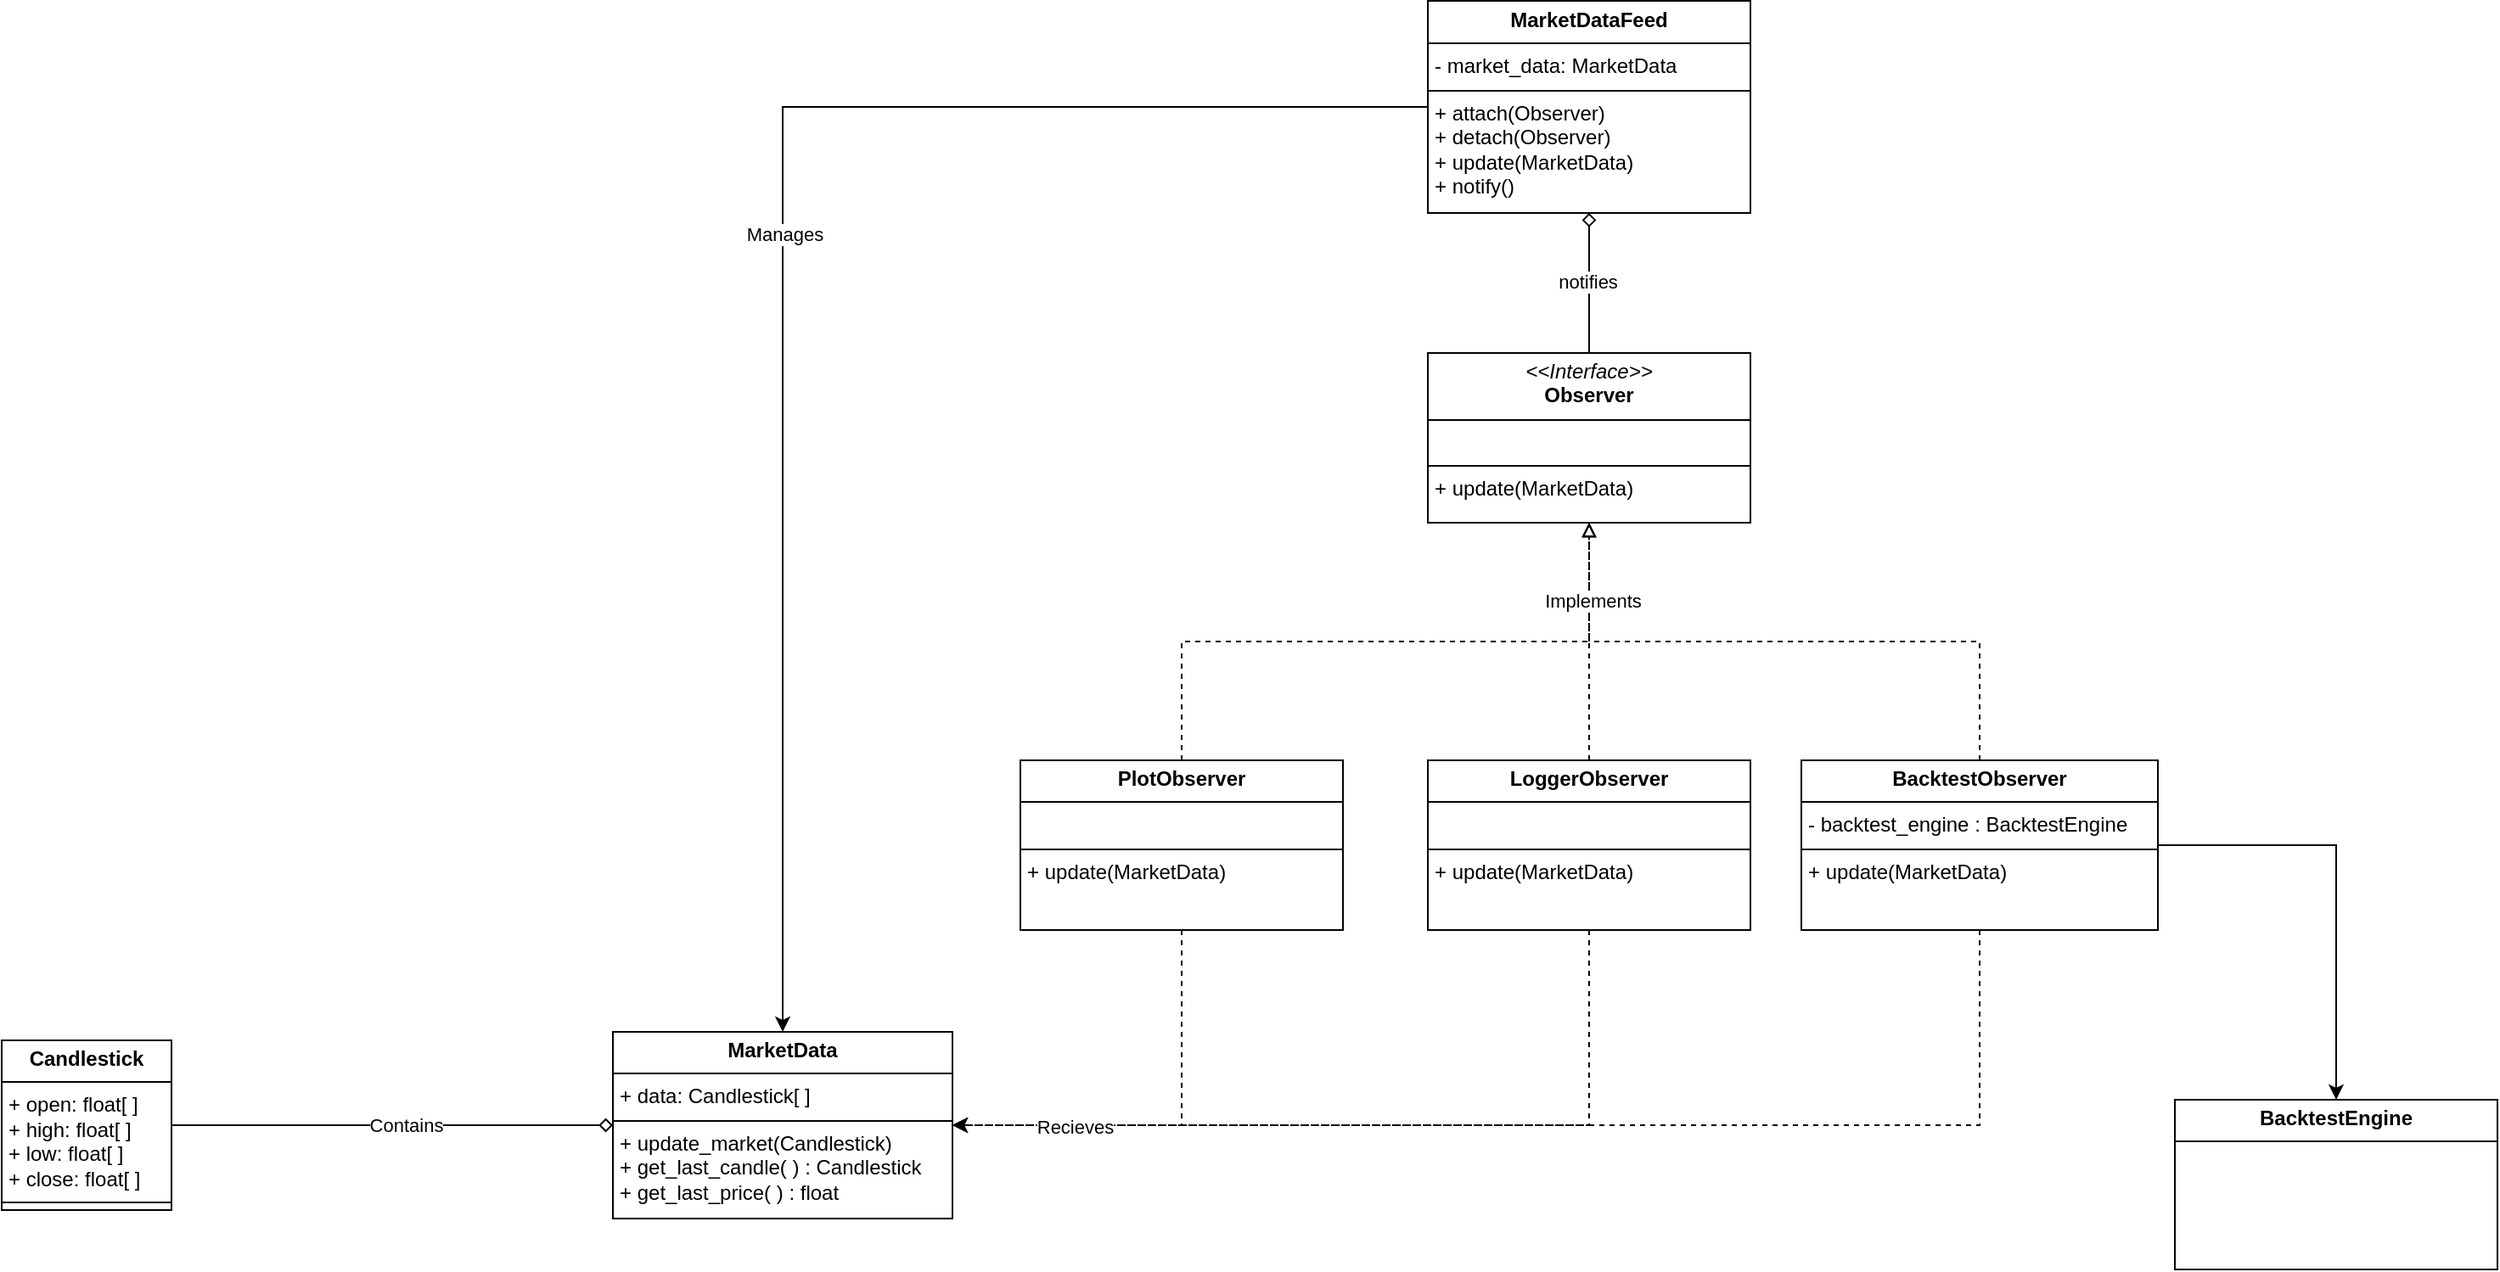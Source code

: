 <mxfile version="26.0.9">
  <diagram name="Page-1" id="9JX2t0Or7LpimqANOA2Z">
    <mxGraphModel dx="2578" dy="1003" grid="1" gridSize="10" guides="1" tooltips="1" connect="1" arrows="1" fold="1" page="1" pageScale="1" pageWidth="850" pageHeight="1100" math="0" shadow="0">
      <root>
        <mxCell id="0" />
        <mxCell id="1" parent="0" />
        <mxCell id="4zPNg0r05DYTZhRYqtiM-13" value="&lt;p style=&quot;margin:0px;margin-top:4px;text-align:center;&quot;&gt;&lt;b&gt;BacktestEngine&lt;/b&gt;&lt;/p&gt;&lt;hr size=&quot;1&quot; style=&quot;border-style:solid;&quot;&gt;&lt;p style=&quot;margin:0px;margin-left:4px;&quot;&gt;&lt;br&gt;&lt;/p&gt;" style="verticalAlign=top;align=left;overflow=fill;html=1;whiteSpace=wrap;" vertex="1" parent="1">
          <mxGeometry x="520" y="800" width="190" height="100" as="geometry" />
        </mxCell>
        <mxCell id="4zPNg0r05DYTZhRYqtiM-18" value="&lt;p style=&quot;margin:0px;margin-top:4px;text-align:center;&quot;&gt;&lt;b&gt;Candlestick&lt;/b&gt;&lt;/p&gt;&lt;hr size=&quot;1&quot; style=&quot;border-style:solid;&quot;&gt;&lt;p style=&quot;margin:0px;margin-left:4px;&quot;&gt;+ open: float[ ]&lt;/p&gt;&lt;p style=&quot;margin:0px;margin-left:4px;&quot;&gt;+ high:&amp;nbsp;&lt;span style=&quot;background-color: transparent; color: light-dark(rgb(0, 0, 0), rgb(255, 255, 255));&quot;&gt;float[ ]&lt;/span&gt;&lt;/p&gt;&lt;p style=&quot;margin:0px;margin-left:4px;&quot;&gt;+ low: float[ ]&lt;br&gt;+ close:&amp;nbsp;&lt;span style=&quot;background-color: transparent; color: light-dark(rgb(0, 0, 0), rgb(255, 255, 255));&quot;&gt;float[ ]&lt;/span&gt;&lt;/p&gt;&lt;hr size=&quot;1&quot; style=&quot;border-style:solid;&quot;&gt;&lt;p style=&quot;margin:0px;margin-left:4px;&quot;&gt;&lt;br&gt;&lt;/p&gt;" style="verticalAlign=top;align=left;overflow=fill;html=1;whiteSpace=wrap;" vertex="1" parent="1">
          <mxGeometry x="-760" y="765" width="100" height="100" as="geometry" />
        </mxCell>
        <mxCell id="4zPNg0r05DYTZhRYqtiM-27" style="edgeStyle=orthogonalEdgeStyle;rounded=0;orthogonalLoop=1;jettySize=auto;html=1;entryX=1;entryY=0.5;entryDx=0;entryDy=0;endArrow=none;startFill=0;startArrow=diamond;" edge="1" parent="1" source="4zPNg0r05DYTZhRYqtiM-26" target="4zPNg0r05DYTZhRYqtiM-18">
          <mxGeometry relative="1" as="geometry" />
        </mxCell>
        <mxCell id="4zPNg0r05DYTZhRYqtiM-28" value="Contains" style="edgeLabel;html=1;align=center;verticalAlign=middle;resizable=0;points=[];" vertex="1" connectable="0" parent="4zPNg0r05DYTZhRYqtiM-27">
          <mxGeometry x="-0.061" relative="1" as="geometry">
            <mxPoint as="offset" />
          </mxGeometry>
        </mxCell>
        <mxCell id="4zPNg0r05DYTZhRYqtiM-26" value="&lt;p style=&quot;margin:0px;margin-top:4px;text-align:center;&quot;&gt;&lt;b&gt;MarketData&lt;/b&gt;&lt;/p&gt;&lt;hr size=&quot;1&quot; style=&quot;border-style:solid;&quot;&gt;&lt;p style=&quot;margin:0px;margin-left:4px;&quot;&gt;+ data: Candlestick[ ]&lt;/p&gt;&lt;hr size=&quot;1&quot; style=&quot;border-style:solid;&quot;&gt;&lt;p style=&quot;margin:0px;margin-left:4px;&quot;&gt;+ update_market(Candlestick)&lt;/p&gt;&lt;p style=&quot;margin:0px;margin-left:4px;&quot;&gt;+ get_last_candle( ) : Candlestick&lt;/p&gt;&lt;p style=&quot;margin:0px;margin-left:4px;&quot;&gt;+ get_last_price( ) : float&lt;/p&gt;" style="verticalAlign=top;align=left;overflow=fill;html=1;whiteSpace=wrap;" vertex="1" parent="1">
          <mxGeometry x="-400" y="760" width="200" height="110" as="geometry" />
        </mxCell>
        <mxCell id="4zPNg0r05DYTZhRYqtiM-30" style="edgeStyle=orthogonalEdgeStyle;rounded=0;orthogonalLoop=1;jettySize=auto;html=1;entryX=0.5;entryY=0;entryDx=0;entryDy=0;" edge="1" parent="1" source="4zPNg0r05DYTZhRYqtiM-29" target="4zPNg0r05DYTZhRYqtiM-26">
          <mxGeometry relative="1" as="geometry" />
        </mxCell>
        <mxCell id="4zPNg0r05DYTZhRYqtiM-31" value="Manages" style="edgeLabel;html=1;align=center;verticalAlign=middle;resizable=0;points=[];" vertex="1" connectable="0" parent="4zPNg0r05DYTZhRYqtiM-30">
          <mxGeometry x="-0.016" y="1" relative="1" as="geometry">
            <mxPoint as="offset" />
          </mxGeometry>
        </mxCell>
        <mxCell id="4zPNg0r05DYTZhRYqtiM-33" style="edgeStyle=orthogonalEdgeStyle;rounded=0;orthogonalLoop=1;jettySize=auto;html=1;entryX=0.5;entryY=0;entryDx=0;entryDy=0;startArrow=diamond;startFill=0;endArrow=none;" edge="1" parent="1" source="4zPNg0r05DYTZhRYqtiM-29" target="4zPNg0r05DYTZhRYqtiM-32">
          <mxGeometry relative="1" as="geometry" />
        </mxCell>
        <mxCell id="4zPNg0r05DYTZhRYqtiM-34" value="notifies" style="edgeLabel;html=1;align=center;verticalAlign=middle;resizable=0;points=[];" vertex="1" connectable="0" parent="4zPNg0r05DYTZhRYqtiM-33">
          <mxGeometry x="-0.028" y="-1" relative="1" as="geometry">
            <mxPoint as="offset" />
          </mxGeometry>
        </mxCell>
        <mxCell id="4zPNg0r05DYTZhRYqtiM-29" value="&lt;p style=&quot;margin:0px;margin-top:4px;text-align:center;&quot;&gt;&lt;b&gt;MarketDataFeed&lt;/b&gt;&lt;/p&gt;&lt;hr size=&quot;1&quot; style=&quot;border-style:solid;&quot;&gt;&lt;p style=&quot;margin:0px;margin-left:4px;&quot;&gt;- market_data: MarketData&lt;/p&gt;&lt;hr size=&quot;1&quot; style=&quot;border-style:solid;&quot;&gt;&lt;p style=&quot;margin:0px;margin-left:4px;&quot;&gt;+ attach(Observer)&lt;br&gt;&lt;/p&gt;&lt;p style=&quot;margin:0px;margin-left:4px;&quot;&gt;+ detach(Observer)&lt;/p&gt;&lt;p style=&quot;margin:0px;margin-left:4px;&quot;&gt;+ update(MarketData)&lt;/p&gt;&lt;p style=&quot;margin:0px;margin-left:4px;&quot;&gt;+ notify()&lt;/p&gt;" style="verticalAlign=top;align=left;overflow=fill;html=1;whiteSpace=wrap;" vertex="1" parent="1">
          <mxGeometry x="80" y="152.5" width="190" height="125" as="geometry" />
        </mxCell>
        <mxCell id="4zPNg0r05DYTZhRYqtiM-32" value="&lt;p style=&quot;margin:0px;margin-top:4px;text-align:center;&quot;&gt;&lt;i&gt;&amp;lt;&amp;lt;Interface&amp;gt;&amp;gt;&lt;/i&gt;&lt;br&gt;&lt;b&gt;Observer&lt;/b&gt;&lt;/p&gt;&lt;hr size=&quot;1&quot; style=&quot;border-style:solid;&quot;&gt;&lt;p style=&quot;margin:0px;margin-left:4px;&quot;&gt;&lt;br&gt;&lt;/p&gt;&lt;hr size=&quot;1&quot; style=&quot;border-style:solid;&quot;&gt;&lt;p style=&quot;margin:0px;margin-left:4px;&quot;&gt;+ update(MarketData)&lt;br&gt;&lt;/p&gt;" style="verticalAlign=top;align=left;overflow=fill;html=1;whiteSpace=wrap;" vertex="1" parent="1">
          <mxGeometry x="80" y="360" width="190" height="100" as="geometry" />
        </mxCell>
        <mxCell id="4zPNg0r05DYTZhRYqtiM-42" style="edgeStyle=orthogonalEdgeStyle;rounded=0;orthogonalLoop=1;jettySize=auto;html=1;entryX=0.5;entryY=1;entryDx=0;entryDy=0;dashed=1;endArrow=block;endFill=0;" edge="1" parent="1" source="4zPNg0r05DYTZhRYqtiM-35" target="4zPNg0r05DYTZhRYqtiM-32">
          <mxGeometry relative="1" as="geometry" />
        </mxCell>
        <mxCell id="4zPNg0r05DYTZhRYqtiM-45" style="edgeStyle=orthogonalEdgeStyle;rounded=0;orthogonalLoop=1;jettySize=auto;html=1;entryX=1;entryY=0.5;entryDx=0;entryDy=0;exitX=0.5;exitY=1;exitDx=0;exitDy=0;dashed=1;" edge="1" parent="1" source="4zPNg0r05DYTZhRYqtiM-35" target="4zPNg0r05DYTZhRYqtiM-26">
          <mxGeometry relative="1" as="geometry" />
        </mxCell>
        <mxCell id="4zPNg0r05DYTZhRYqtiM-35" value="&lt;p style=&quot;margin:0px;margin-top:4px;text-align:center;&quot;&gt;&lt;b&gt;LoggerObserver&lt;/b&gt;&lt;/p&gt;&lt;hr size=&quot;1&quot; style=&quot;border-style:solid;&quot;&gt;&lt;p style=&quot;margin:0px;margin-left:4px;&quot;&gt;&lt;br&gt;&lt;/p&gt;&lt;hr size=&quot;1&quot; style=&quot;border-style:solid;&quot;&gt;&lt;p style=&quot;margin:0px;margin-left:4px;&quot;&gt;+ update(MarketData)&lt;br&gt;&lt;/p&gt;" style="verticalAlign=top;align=left;overflow=fill;html=1;whiteSpace=wrap;" vertex="1" parent="1">
          <mxGeometry x="80" y="600" width="190" height="100" as="geometry" />
        </mxCell>
        <mxCell id="4zPNg0r05DYTZhRYqtiM-41" style="edgeStyle=orthogonalEdgeStyle;rounded=0;orthogonalLoop=1;jettySize=auto;html=1;entryX=0.5;entryY=1;entryDx=0;entryDy=0;exitX=0.5;exitY=0;exitDx=0;exitDy=0;dashed=1;endArrow=block;endFill=0;" edge="1" parent="1" source="4zPNg0r05DYTZhRYqtiM-36" target="4zPNg0r05DYTZhRYqtiM-32">
          <mxGeometry relative="1" as="geometry" />
        </mxCell>
        <mxCell id="4zPNg0r05DYTZhRYqtiM-46" style="edgeStyle=orthogonalEdgeStyle;rounded=0;orthogonalLoop=1;jettySize=auto;html=1;entryX=1;entryY=0.5;entryDx=0;entryDy=0;exitX=0.5;exitY=1;exitDx=0;exitDy=0;dashed=1;" edge="1" parent="1" source="4zPNg0r05DYTZhRYqtiM-36" target="4zPNg0r05DYTZhRYqtiM-26">
          <mxGeometry relative="1" as="geometry" />
        </mxCell>
        <mxCell id="4zPNg0r05DYTZhRYqtiM-36" value="&lt;p style=&quot;margin:0px;margin-top:4px;text-align:center;&quot;&gt;&lt;b&gt;PlotObserver&lt;/b&gt;&lt;/p&gt;&lt;hr size=&quot;1&quot; style=&quot;border-style:solid;&quot;&gt;&lt;p style=&quot;margin:0px;margin-left:4px;&quot;&gt;&lt;br&gt;&lt;/p&gt;&lt;hr size=&quot;1&quot; style=&quot;border-style:solid;&quot;&gt;&lt;p style=&quot;margin:0px;margin-left:4px;&quot;&gt;+ update(MarketData)&lt;br&gt;&lt;/p&gt;" style="verticalAlign=top;align=left;overflow=fill;html=1;whiteSpace=wrap;" vertex="1" parent="1">
          <mxGeometry x="-160" y="600" width="190" height="100" as="geometry" />
        </mxCell>
        <mxCell id="4zPNg0r05DYTZhRYqtiM-40" style="edgeStyle=orthogonalEdgeStyle;rounded=0;orthogonalLoop=1;jettySize=auto;html=1;entryX=0.5;entryY=0;entryDx=0;entryDy=0;exitX=1;exitY=0.5;exitDx=0;exitDy=0;" edge="1" parent="1" source="4zPNg0r05DYTZhRYqtiM-37" target="4zPNg0r05DYTZhRYqtiM-13">
          <mxGeometry relative="1" as="geometry" />
        </mxCell>
        <mxCell id="4zPNg0r05DYTZhRYqtiM-43" style="edgeStyle=orthogonalEdgeStyle;rounded=0;orthogonalLoop=1;jettySize=auto;html=1;entryX=0.5;entryY=1;entryDx=0;entryDy=0;exitX=0.5;exitY=0;exitDx=0;exitDy=0;dashed=1;endArrow=block;endFill=0;" edge="1" parent="1" source="4zPNg0r05DYTZhRYqtiM-37" target="4zPNg0r05DYTZhRYqtiM-32">
          <mxGeometry relative="1" as="geometry" />
        </mxCell>
        <mxCell id="4zPNg0r05DYTZhRYqtiM-48" value="Implements" style="edgeLabel;html=1;align=center;verticalAlign=middle;resizable=0;points=[];" vertex="1" connectable="0" parent="4zPNg0r05DYTZhRYqtiM-43">
          <mxGeometry x="0.75" y="-2" relative="1" as="geometry">
            <mxPoint as="offset" />
          </mxGeometry>
        </mxCell>
        <mxCell id="4zPNg0r05DYTZhRYqtiM-44" style="edgeStyle=orthogonalEdgeStyle;rounded=0;orthogonalLoop=1;jettySize=auto;html=1;entryX=1;entryY=0.5;entryDx=0;entryDy=0;exitX=0.5;exitY=1;exitDx=0;exitDy=0;dashed=1;" edge="1" parent="1" source="4zPNg0r05DYTZhRYqtiM-37" target="4zPNg0r05DYTZhRYqtiM-26">
          <mxGeometry relative="1" as="geometry" />
        </mxCell>
        <mxCell id="4zPNg0r05DYTZhRYqtiM-47" value="Recieves" style="edgeLabel;html=1;align=center;verticalAlign=middle;resizable=0;points=[];" vertex="1" connectable="0" parent="4zPNg0r05DYTZhRYqtiM-44">
          <mxGeometry x="0.802" y="1" relative="1" as="geometry">
            <mxPoint as="offset" />
          </mxGeometry>
        </mxCell>
        <mxCell id="4zPNg0r05DYTZhRYqtiM-37" value="&lt;p style=&quot;margin:0px;margin-top:4px;text-align:center;&quot;&gt;&lt;b&gt;BacktestObserver&lt;/b&gt;&lt;/p&gt;&lt;hr size=&quot;1&quot; style=&quot;border-style:solid;&quot;&gt;&lt;p style=&quot;margin:0px;margin-left:4px;&quot;&gt;- backtest_engine : BacktestEngine&lt;/p&gt;&lt;hr size=&quot;1&quot; style=&quot;border-style:solid;&quot;&gt;&lt;p style=&quot;margin:0px;margin-left:4px;&quot;&gt;+ update(MarketData)&lt;br&gt;&lt;/p&gt;" style="verticalAlign=top;align=left;overflow=fill;html=1;whiteSpace=wrap;" vertex="1" parent="1">
          <mxGeometry x="300" y="600" width="210" height="100" as="geometry" />
        </mxCell>
      </root>
    </mxGraphModel>
  </diagram>
</mxfile>
